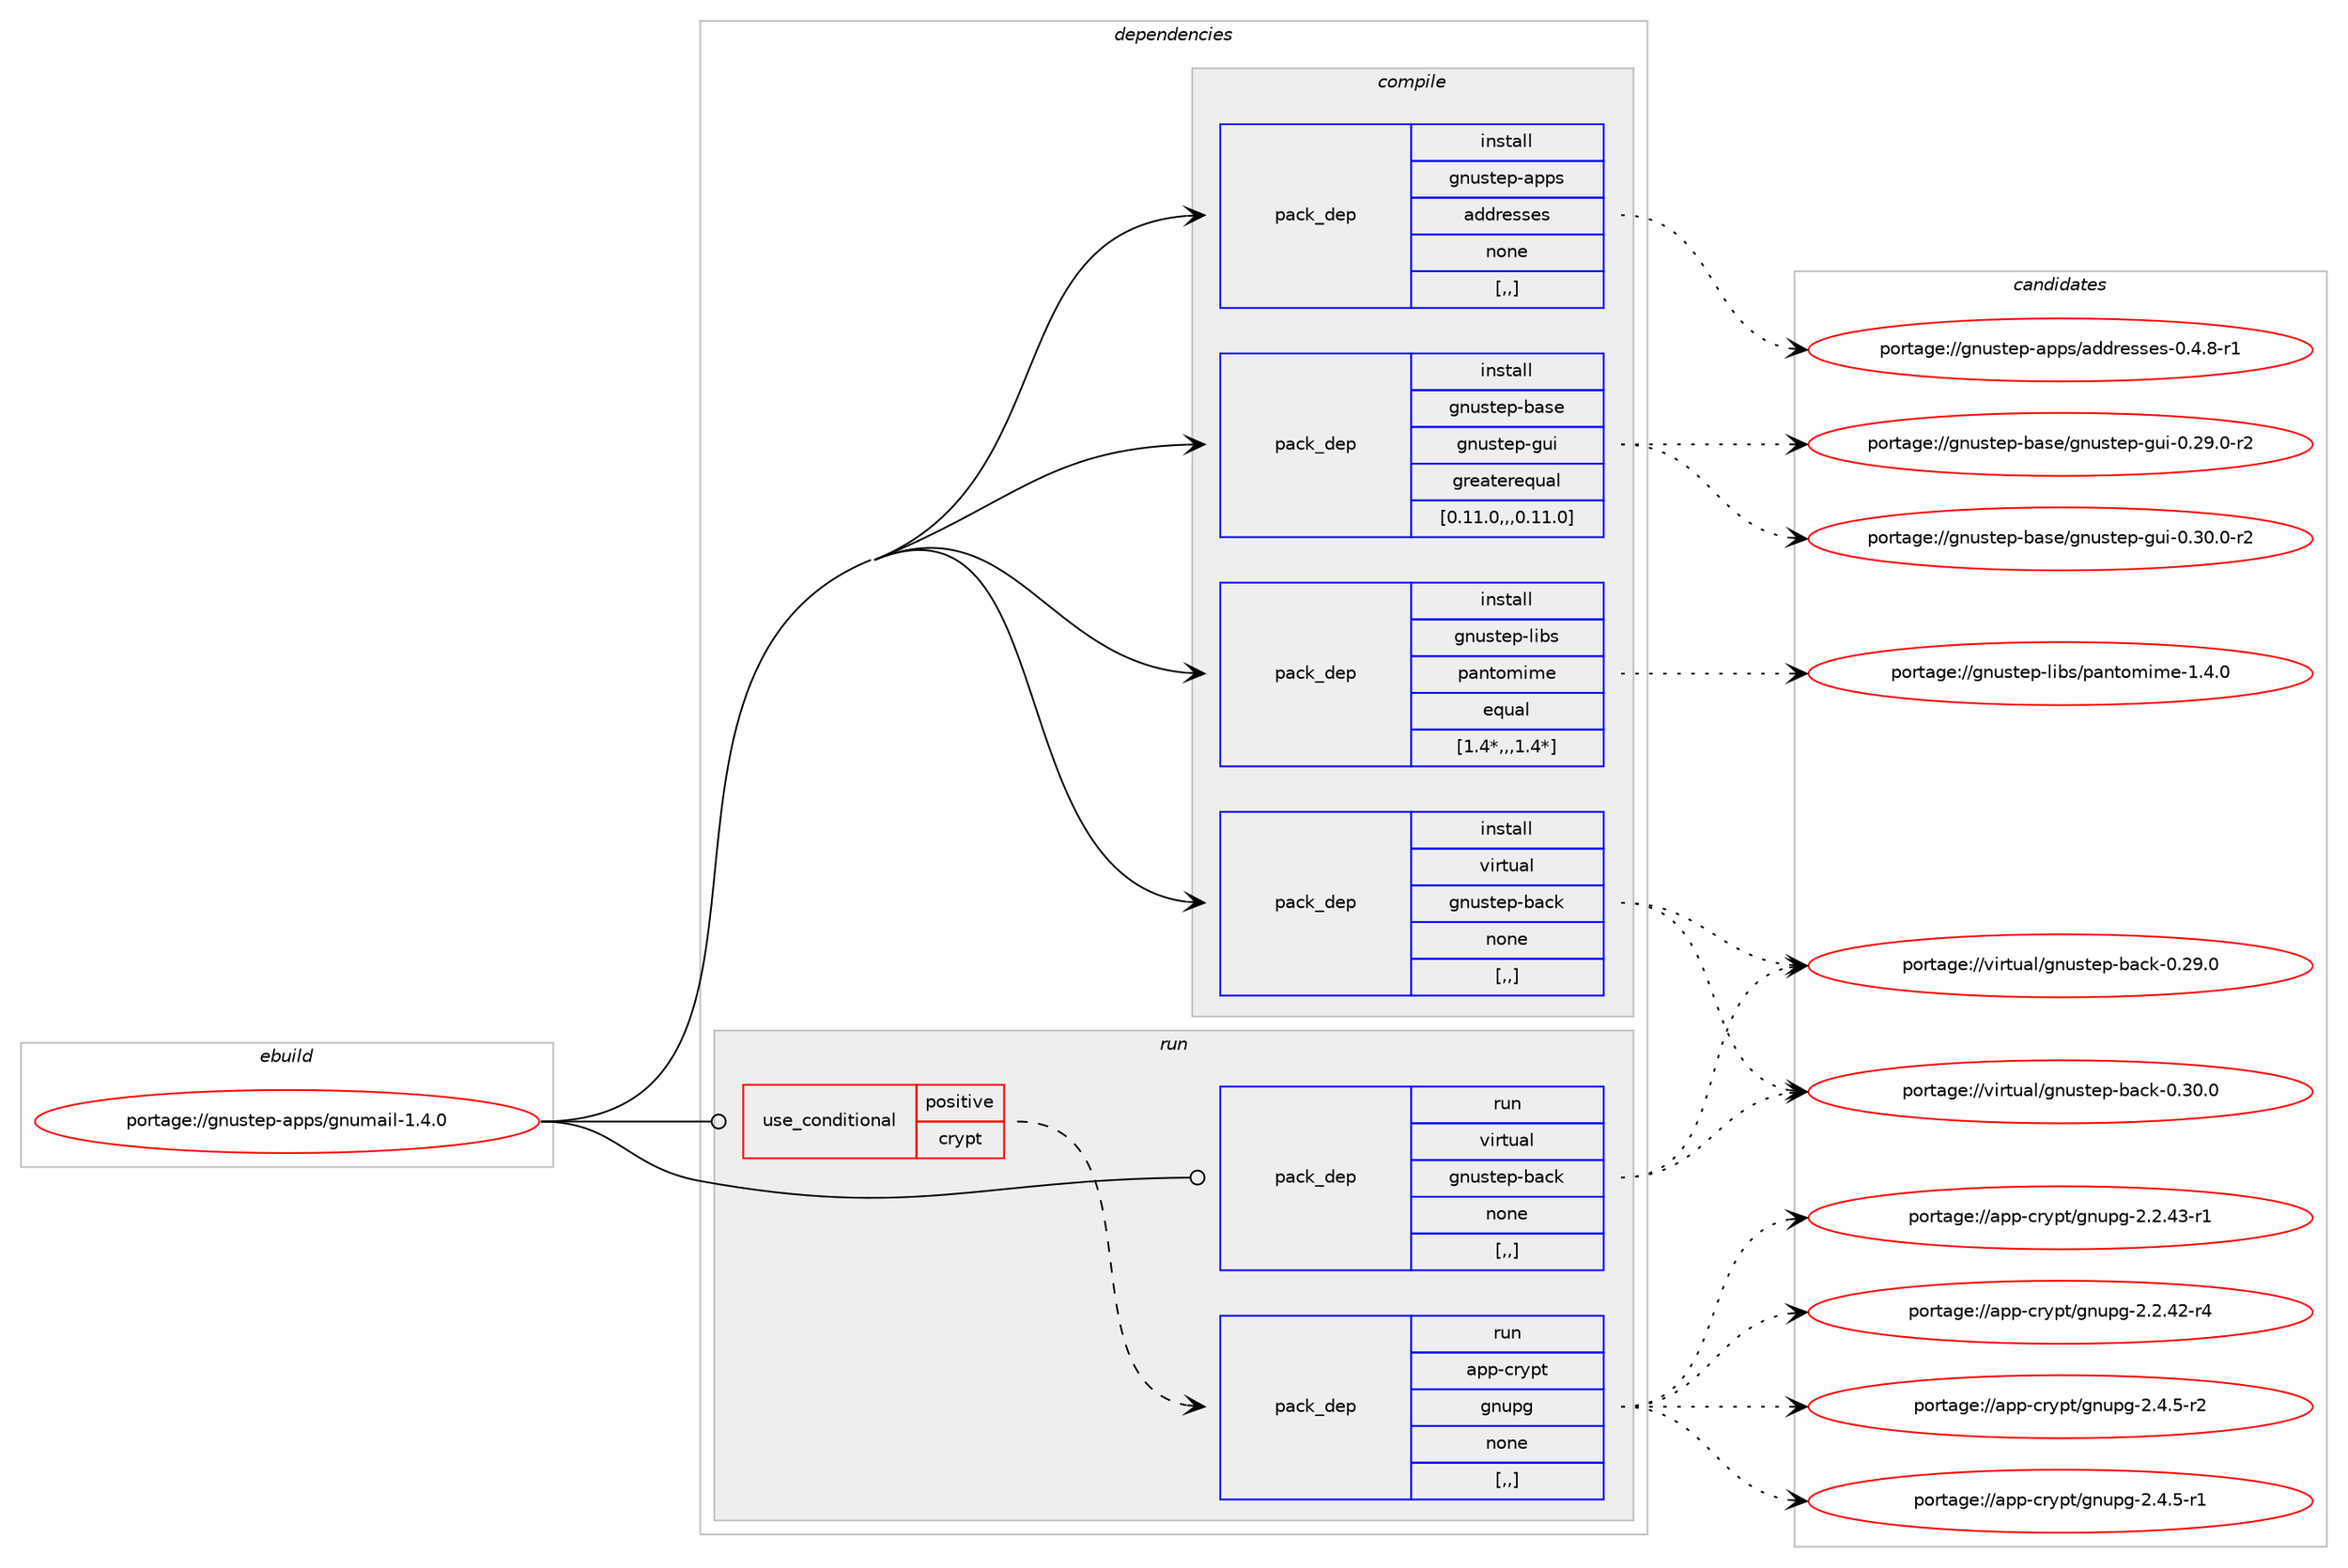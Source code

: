 digraph prolog {

# *************
# Graph options
# *************

newrank=true;
concentrate=true;
compound=true;
graph [rankdir=LR,fontname=Helvetica,fontsize=10,ranksep=1.5];#, ranksep=2.5, nodesep=0.2];
edge  [arrowhead=vee];
node  [fontname=Helvetica,fontsize=10];

# **********
# The ebuild
# **********

subgraph cluster_leftcol {
color=gray;
label=<<i>ebuild</i>>;
id [label="portage://gnustep-apps/gnumail-1.4.0", color=red, width=4, href="../gnustep-apps/gnumail-1.4.0.svg"];
}

# ****************
# The dependencies
# ****************

subgraph cluster_midcol {
color=gray;
label=<<i>dependencies</i>>;
subgraph cluster_compile {
fillcolor="#eeeeee";
style=filled;
label=<<i>compile</i>>;
subgraph pack173279 {
dependency240635 [label=<<TABLE BORDER="0" CELLBORDER="1" CELLSPACING="0" CELLPADDING="4" WIDTH="220"><TR><TD ROWSPAN="6" CELLPADDING="30">pack_dep</TD></TR><TR><TD WIDTH="110">install</TD></TR><TR><TD>gnustep-apps</TD></TR><TR><TD>addresses</TD></TR><TR><TD>none</TD></TR><TR><TD>[,,]</TD></TR></TABLE>>, shape=none, color=blue];
}
id:e -> dependency240635:w [weight=20,style="solid",arrowhead="vee"];
subgraph pack173280 {
dependency240636 [label=<<TABLE BORDER="0" CELLBORDER="1" CELLSPACING="0" CELLPADDING="4" WIDTH="220"><TR><TD ROWSPAN="6" CELLPADDING="30">pack_dep</TD></TR><TR><TD WIDTH="110">install</TD></TR><TR><TD>gnustep-base</TD></TR><TR><TD>gnustep-gui</TD></TR><TR><TD>greaterequal</TD></TR><TR><TD>[0.11.0,,,0.11.0]</TD></TR></TABLE>>, shape=none, color=blue];
}
id:e -> dependency240636:w [weight=20,style="solid",arrowhead="vee"];
subgraph pack173281 {
dependency240637 [label=<<TABLE BORDER="0" CELLBORDER="1" CELLSPACING="0" CELLPADDING="4" WIDTH="220"><TR><TD ROWSPAN="6" CELLPADDING="30">pack_dep</TD></TR><TR><TD WIDTH="110">install</TD></TR><TR><TD>gnustep-libs</TD></TR><TR><TD>pantomime</TD></TR><TR><TD>equal</TD></TR><TR><TD>[1.4*,,,1.4*]</TD></TR></TABLE>>, shape=none, color=blue];
}
id:e -> dependency240637:w [weight=20,style="solid",arrowhead="vee"];
subgraph pack173282 {
dependency240638 [label=<<TABLE BORDER="0" CELLBORDER="1" CELLSPACING="0" CELLPADDING="4" WIDTH="220"><TR><TD ROWSPAN="6" CELLPADDING="30">pack_dep</TD></TR><TR><TD WIDTH="110">install</TD></TR><TR><TD>virtual</TD></TR><TR><TD>gnustep-back</TD></TR><TR><TD>none</TD></TR><TR><TD>[,,]</TD></TR></TABLE>>, shape=none, color=blue];
}
id:e -> dependency240638:w [weight=20,style="solid",arrowhead="vee"];
}
subgraph cluster_compileandrun {
fillcolor="#eeeeee";
style=filled;
label=<<i>compile and run</i>>;
}
subgraph cluster_run {
fillcolor="#eeeeee";
style=filled;
label=<<i>run</i>>;
subgraph cond65797 {
dependency240639 [label=<<TABLE BORDER="0" CELLBORDER="1" CELLSPACING="0" CELLPADDING="4"><TR><TD ROWSPAN="3" CELLPADDING="10">use_conditional</TD></TR><TR><TD>positive</TD></TR><TR><TD>crypt</TD></TR></TABLE>>, shape=none, color=red];
subgraph pack173283 {
dependency240640 [label=<<TABLE BORDER="0" CELLBORDER="1" CELLSPACING="0" CELLPADDING="4" WIDTH="220"><TR><TD ROWSPAN="6" CELLPADDING="30">pack_dep</TD></TR><TR><TD WIDTH="110">run</TD></TR><TR><TD>app-crypt</TD></TR><TR><TD>gnupg</TD></TR><TR><TD>none</TD></TR><TR><TD>[,,]</TD></TR></TABLE>>, shape=none, color=blue];
}
dependency240639:e -> dependency240640:w [weight=20,style="dashed",arrowhead="vee"];
}
id:e -> dependency240639:w [weight=20,style="solid",arrowhead="odot"];
subgraph pack173284 {
dependency240641 [label=<<TABLE BORDER="0" CELLBORDER="1" CELLSPACING="0" CELLPADDING="4" WIDTH="220"><TR><TD ROWSPAN="6" CELLPADDING="30">pack_dep</TD></TR><TR><TD WIDTH="110">run</TD></TR><TR><TD>virtual</TD></TR><TR><TD>gnustep-back</TD></TR><TR><TD>none</TD></TR><TR><TD>[,,]</TD></TR></TABLE>>, shape=none, color=blue];
}
id:e -> dependency240641:w [weight=20,style="solid",arrowhead="odot"];
}
}

# **************
# The candidates
# **************

subgraph cluster_choices {
rank=same;
color=gray;
label=<<i>candidates</i>>;

subgraph choice173279 {
color=black;
nodesep=1;
choice103110117115116101112459711211211547971001001141011151151011154548465246564511449 [label="portage://gnustep-apps/addresses-0.4.8-r1", color=red, width=4,href="../gnustep-apps/addresses-0.4.8-r1.svg"];
dependency240635:e -> choice103110117115116101112459711211211547971001001141011151151011154548465246564511449:w [style=dotted,weight="100"];
}
subgraph choice173280 {
color=black;
nodesep=1;
choice1031101171151161011124598971151014710311011711511610111245103117105454846514846484511450 [label="portage://gnustep-base/gnustep-gui-0.30.0-r2", color=red, width=4,href="../gnustep-base/gnustep-gui-0.30.0-r2.svg"];
choice1031101171151161011124598971151014710311011711511610111245103117105454846505746484511450 [label="portage://gnustep-base/gnustep-gui-0.29.0-r2", color=red, width=4,href="../gnustep-base/gnustep-gui-0.29.0-r2.svg"];
dependency240636:e -> choice1031101171151161011124598971151014710311011711511610111245103117105454846514846484511450:w [style=dotted,weight="100"];
dependency240636:e -> choice1031101171151161011124598971151014710311011711511610111245103117105454846505746484511450:w [style=dotted,weight="100"];
}
subgraph choice173281 {
color=black;
nodesep=1;
choice10311011711511610111245108105981154711297110116111109105109101454946524648 [label="portage://gnustep-libs/pantomime-1.4.0", color=red, width=4,href="../gnustep-libs/pantomime-1.4.0.svg"];
dependency240637:e -> choice10311011711511610111245108105981154711297110116111109105109101454946524648:w [style=dotted,weight="100"];
}
subgraph choice173282 {
color=black;
nodesep=1;
choice11810511411611797108471031101171151161011124598979910745484651484648 [label="portage://virtual/gnustep-back-0.30.0", color=red, width=4,href="../virtual/gnustep-back-0.30.0.svg"];
choice11810511411611797108471031101171151161011124598979910745484650574648 [label="portage://virtual/gnustep-back-0.29.0", color=red, width=4,href="../virtual/gnustep-back-0.29.0.svg"];
dependency240638:e -> choice11810511411611797108471031101171151161011124598979910745484651484648:w [style=dotted,weight="100"];
dependency240638:e -> choice11810511411611797108471031101171151161011124598979910745484650574648:w [style=dotted,weight="100"];
}
subgraph choice173283 {
color=black;
nodesep=1;
choice971121124599114121112116471031101171121034550465246534511450 [label="portage://app-crypt/gnupg-2.4.5-r2", color=red, width=4,href="../app-crypt/gnupg-2.4.5-r2.svg"];
choice971121124599114121112116471031101171121034550465246534511449 [label="portage://app-crypt/gnupg-2.4.5-r1", color=red, width=4,href="../app-crypt/gnupg-2.4.5-r1.svg"];
choice97112112459911412111211647103110117112103455046504652514511449 [label="portage://app-crypt/gnupg-2.2.43-r1", color=red, width=4,href="../app-crypt/gnupg-2.2.43-r1.svg"];
choice97112112459911412111211647103110117112103455046504652504511452 [label="portage://app-crypt/gnupg-2.2.42-r4", color=red, width=4,href="../app-crypt/gnupg-2.2.42-r4.svg"];
dependency240640:e -> choice971121124599114121112116471031101171121034550465246534511450:w [style=dotted,weight="100"];
dependency240640:e -> choice971121124599114121112116471031101171121034550465246534511449:w [style=dotted,weight="100"];
dependency240640:e -> choice97112112459911412111211647103110117112103455046504652514511449:w [style=dotted,weight="100"];
dependency240640:e -> choice97112112459911412111211647103110117112103455046504652504511452:w [style=dotted,weight="100"];
}
subgraph choice173284 {
color=black;
nodesep=1;
choice11810511411611797108471031101171151161011124598979910745484651484648 [label="portage://virtual/gnustep-back-0.30.0", color=red, width=4,href="../virtual/gnustep-back-0.30.0.svg"];
choice11810511411611797108471031101171151161011124598979910745484650574648 [label="portage://virtual/gnustep-back-0.29.0", color=red, width=4,href="../virtual/gnustep-back-0.29.0.svg"];
dependency240641:e -> choice11810511411611797108471031101171151161011124598979910745484651484648:w [style=dotted,weight="100"];
dependency240641:e -> choice11810511411611797108471031101171151161011124598979910745484650574648:w [style=dotted,weight="100"];
}
}

}
